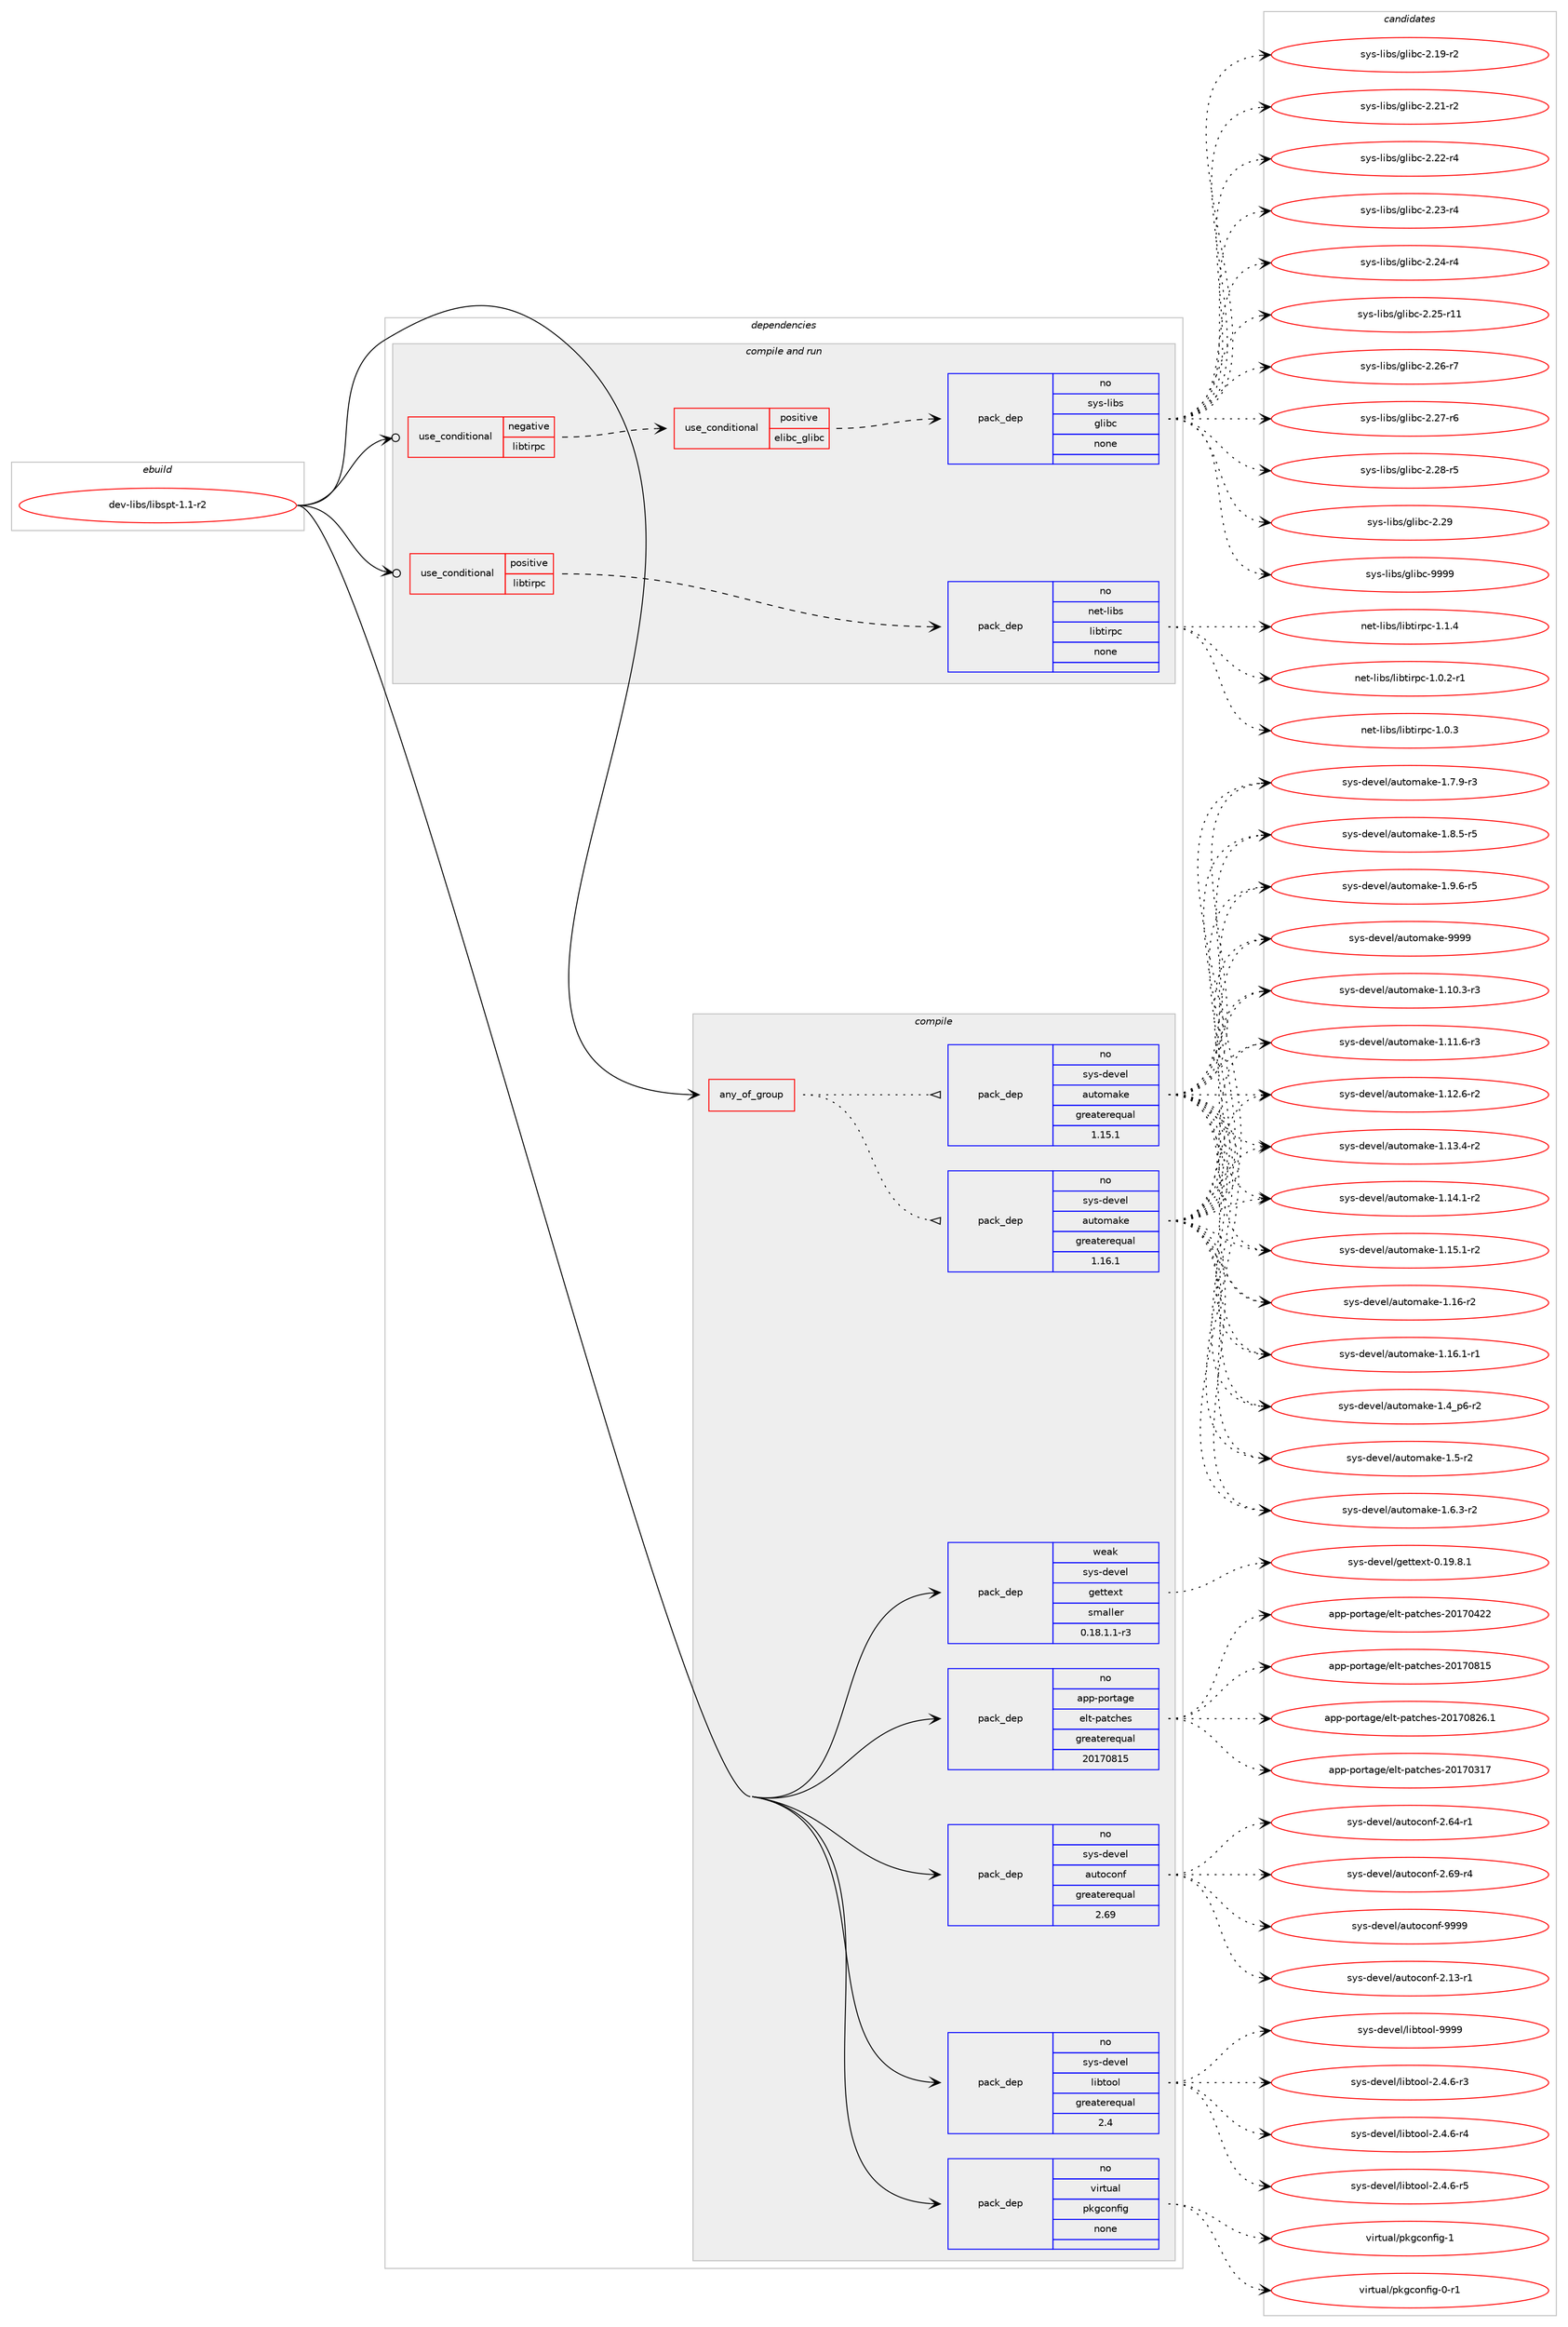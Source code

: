 digraph prolog {

# *************
# Graph options
# *************

newrank=true;
concentrate=true;
compound=true;
graph [rankdir=LR,fontname=Helvetica,fontsize=10,ranksep=1.5];#, ranksep=2.5, nodesep=0.2];
edge  [arrowhead=vee];
node  [fontname=Helvetica,fontsize=10];

# **********
# The ebuild
# **********

subgraph cluster_leftcol {
color=gray;
rank=same;
label=<<i>ebuild</i>>;
id [label="dev-libs/libspt-1.1-r2", color=red, width=4, href="../dev-libs/libspt-1.1-r2.svg"];
}

# ****************
# The dependencies
# ****************

subgraph cluster_midcol {
color=gray;
label=<<i>dependencies</i>>;
subgraph cluster_compile {
fillcolor="#eeeeee";
style=filled;
label=<<i>compile</i>>;
subgraph any22333 {
dependency1369894 [label=<<TABLE BORDER="0" CELLBORDER="1" CELLSPACING="0" CELLPADDING="4"><TR><TD CELLPADDING="10">any_of_group</TD></TR></TABLE>>, shape=none, color=red];subgraph pack980574 {
dependency1369895 [label=<<TABLE BORDER="0" CELLBORDER="1" CELLSPACING="0" CELLPADDING="4" WIDTH="220"><TR><TD ROWSPAN="6" CELLPADDING="30">pack_dep</TD></TR><TR><TD WIDTH="110">no</TD></TR><TR><TD>sys-devel</TD></TR><TR><TD>automake</TD></TR><TR><TD>greaterequal</TD></TR><TR><TD>1.16.1</TD></TR></TABLE>>, shape=none, color=blue];
}
dependency1369894:e -> dependency1369895:w [weight=20,style="dotted",arrowhead="oinv"];
subgraph pack980575 {
dependency1369896 [label=<<TABLE BORDER="0" CELLBORDER="1" CELLSPACING="0" CELLPADDING="4" WIDTH="220"><TR><TD ROWSPAN="6" CELLPADDING="30">pack_dep</TD></TR><TR><TD WIDTH="110">no</TD></TR><TR><TD>sys-devel</TD></TR><TR><TD>automake</TD></TR><TR><TD>greaterequal</TD></TR><TR><TD>1.15.1</TD></TR></TABLE>>, shape=none, color=blue];
}
dependency1369894:e -> dependency1369896:w [weight=20,style="dotted",arrowhead="oinv"];
}
id:e -> dependency1369894:w [weight=20,style="solid",arrowhead="vee"];
subgraph pack980576 {
dependency1369897 [label=<<TABLE BORDER="0" CELLBORDER="1" CELLSPACING="0" CELLPADDING="4" WIDTH="220"><TR><TD ROWSPAN="6" CELLPADDING="30">pack_dep</TD></TR><TR><TD WIDTH="110">no</TD></TR><TR><TD>app-portage</TD></TR><TR><TD>elt-patches</TD></TR><TR><TD>greaterequal</TD></TR><TR><TD>20170815</TD></TR></TABLE>>, shape=none, color=blue];
}
id:e -> dependency1369897:w [weight=20,style="solid",arrowhead="vee"];
subgraph pack980577 {
dependency1369898 [label=<<TABLE BORDER="0" CELLBORDER="1" CELLSPACING="0" CELLPADDING="4" WIDTH="220"><TR><TD ROWSPAN="6" CELLPADDING="30">pack_dep</TD></TR><TR><TD WIDTH="110">no</TD></TR><TR><TD>sys-devel</TD></TR><TR><TD>autoconf</TD></TR><TR><TD>greaterequal</TD></TR><TR><TD>2.69</TD></TR></TABLE>>, shape=none, color=blue];
}
id:e -> dependency1369898:w [weight=20,style="solid",arrowhead="vee"];
subgraph pack980578 {
dependency1369899 [label=<<TABLE BORDER="0" CELLBORDER="1" CELLSPACING="0" CELLPADDING="4" WIDTH="220"><TR><TD ROWSPAN="6" CELLPADDING="30">pack_dep</TD></TR><TR><TD WIDTH="110">no</TD></TR><TR><TD>sys-devel</TD></TR><TR><TD>libtool</TD></TR><TR><TD>greaterequal</TD></TR><TR><TD>2.4</TD></TR></TABLE>>, shape=none, color=blue];
}
id:e -> dependency1369899:w [weight=20,style="solid",arrowhead="vee"];
subgraph pack980579 {
dependency1369900 [label=<<TABLE BORDER="0" CELLBORDER="1" CELLSPACING="0" CELLPADDING="4" WIDTH="220"><TR><TD ROWSPAN="6" CELLPADDING="30">pack_dep</TD></TR><TR><TD WIDTH="110">no</TD></TR><TR><TD>virtual</TD></TR><TR><TD>pkgconfig</TD></TR><TR><TD>none</TD></TR><TR><TD></TD></TR></TABLE>>, shape=none, color=blue];
}
id:e -> dependency1369900:w [weight=20,style="solid",arrowhead="vee"];
subgraph pack980580 {
dependency1369901 [label=<<TABLE BORDER="0" CELLBORDER="1" CELLSPACING="0" CELLPADDING="4" WIDTH="220"><TR><TD ROWSPAN="6" CELLPADDING="30">pack_dep</TD></TR><TR><TD WIDTH="110">weak</TD></TR><TR><TD>sys-devel</TD></TR><TR><TD>gettext</TD></TR><TR><TD>smaller</TD></TR><TR><TD>0.18.1.1-r3</TD></TR></TABLE>>, shape=none, color=blue];
}
id:e -> dependency1369901:w [weight=20,style="solid",arrowhead="vee"];
}
subgraph cluster_compileandrun {
fillcolor="#eeeeee";
style=filled;
label=<<i>compile and run</i>>;
subgraph cond366425 {
dependency1369902 [label=<<TABLE BORDER="0" CELLBORDER="1" CELLSPACING="0" CELLPADDING="4"><TR><TD ROWSPAN="3" CELLPADDING="10">use_conditional</TD></TR><TR><TD>negative</TD></TR><TR><TD>libtirpc</TD></TR></TABLE>>, shape=none, color=red];
subgraph cond366426 {
dependency1369903 [label=<<TABLE BORDER="0" CELLBORDER="1" CELLSPACING="0" CELLPADDING="4"><TR><TD ROWSPAN="3" CELLPADDING="10">use_conditional</TD></TR><TR><TD>positive</TD></TR><TR><TD>elibc_glibc</TD></TR></TABLE>>, shape=none, color=red];
subgraph pack980581 {
dependency1369904 [label=<<TABLE BORDER="0" CELLBORDER="1" CELLSPACING="0" CELLPADDING="4" WIDTH="220"><TR><TD ROWSPAN="6" CELLPADDING="30">pack_dep</TD></TR><TR><TD WIDTH="110">no</TD></TR><TR><TD>sys-libs</TD></TR><TR><TD>glibc</TD></TR><TR><TD>none</TD></TR><TR><TD></TD></TR></TABLE>>, shape=none, color=blue];
}
dependency1369903:e -> dependency1369904:w [weight=20,style="dashed",arrowhead="vee"];
}
dependency1369902:e -> dependency1369903:w [weight=20,style="dashed",arrowhead="vee"];
}
id:e -> dependency1369902:w [weight=20,style="solid",arrowhead="odotvee"];
subgraph cond366427 {
dependency1369905 [label=<<TABLE BORDER="0" CELLBORDER="1" CELLSPACING="0" CELLPADDING="4"><TR><TD ROWSPAN="3" CELLPADDING="10">use_conditional</TD></TR><TR><TD>positive</TD></TR><TR><TD>libtirpc</TD></TR></TABLE>>, shape=none, color=red];
subgraph pack980582 {
dependency1369906 [label=<<TABLE BORDER="0" CELLBORDER="1" CELLSPACING="0" CELLPADDING="4" WIDTH="220"><TR><TD ROWSPAN="6" CELLPADDING="30">pack_dep</TD></TR><TR><TD WIDTH="110">no</TD></TR><TR><TD>net-libs</TD></TR><TR><TD>libtirpc</TD></TR><TR><TD>none</TD></TR><TR><TD></TD></TR></TABLE>>, shape=none, color=blue];
}
dependency1369905:e -> dependency1369906:w [weight=20,style="dashed",arrowhead="vee"];
}
id:e -> dependency1369905:w [weight=20,style="solid",arrowhead="odotvee"];
}
subgraph cluster_run {
fillcolor="#eeeeee";
style=filled;
label=<<i>run</i>>;
}
}

# **************
# The candidates
# **************

subgraph cluster_choices {
rank=same;
color=gray;
label=<<i>candidates</i>>;

subgraph choice980574 {
color=black;
nodesep=1;
choice11512111545100101118101108479711711611110997107101454946494846514511451 [label="sys-devel/automake-1.10.3-r3", color=red, width=4,href="../sys-devel/automake-1.10.3-r3.svg"];
choice11512111545100101118101108479711711611110997107101454946494946544511451 [label="sys-devel/automake-1.11.6-r3", color=red, width=4,href="../sys-devel/automake-1.11.6-r3.svg"];
choice11512111545100101118101108479711711611110997107101454946495046544511450 [label="sys-devel/automake-1.12.6-r2", color=red, width=4,href="../sys-devel/automake-1.12.6-r2.svg"];
choice11512111545100101118101108479711711611110997107101454946495146524511450 [label="sys-devel/automake-1.13.4-r2", color=red, width=4,href="../sys-devel/automake-1.13.4-r2.svg"];
choice11512111545100101118101108479711711611110997107101454946495246494511450 [label="sys-devel/automake-1.14.1-r2", color=red, width=4,href="../sys-devel/automake-1.14.1-r2.svg"];
choice11512111545100101118101108479711711611110997107101454946495346494511450 [label="sys-devel/automake-1.15.1-r2", color=red, width=4,href="../sys-devel/automake-1.15.1-r2.svg"];
choice1151211154510010111810110847971171161111099710710145494649544511450 [label="sys-devel/automake-1.16-r2", color=red, width=4,href="../sys-devel/automake-1.16-r2.svg"];
choice11512111545100101118101108479711711611110997107101454946495446494511449 [label="sys-devel/automake-1.16.1-r1", color=red, width=4,href="../sys-devel/automake-1.16.1-r1.svg"];
choice115121115451001011181011084797117116111109971071014549465295112544511450 [label="sys-devel/automake-1.4_p6-r2", color=red, width=4,href="../sys-devel/automake-1.4_p6-r2.svg"];
choice11512111545100101118101108479711711611110997107101454946534511450 [label="sys-devel/automake-1.5-r2", color=red, width=4,href="../sys-devel/automake-1.5-r2.svg"];
choice115121115451001011181011084797117116111109971071014549465446514511450 [label="sys-devel/automake-1.6.3-r2", color=red, width=4,href="../sys-devel/automake-1.6.3-r2.svg"];
choice115121115451001011181011084797117116111109971071014549465546574511451 [label="sys-devel/automake-1.7.9-r3", color=red, width=4,href="../sys-devel/automake-1.7.9-r3.svg"];
choice115121115451001011181011084797117116111109971071014549465646534511453 [label="sys-devel/automake-1.8.5-r5", color=red, width=4,href="../sys-devel/automake-1.8.5-r5.svg"];
choice115121115451001011181011084797117116111109971071014549465746544511453 [label="sys-devel/automake-1.9.6-r5", color=red, width=4,href="../sys-devel/automake-1.9.6-r5.svg"];
choice115121115451001011181011084797117116111109971071014557575757 [label="sys-devel/automake-9999", color=red, width=4,href="../sys-devel/automake-9999.svg"];
dependency1369895:e -> choice11512111545100101118101108479711711611110997107101454946494846514511451:w [style=dotted,weight="100"];
dependency1369895:e -> choice11512111545100101118101108479711711611110997107101454946494946544511451:w [style=dotted,weight="100"];
dependency1369895:e -> choice11512111545100101118101108479711711611110997107101454946495046544511450:w [style=dotted,weight="100"];
dependency1369895:e -> choice11512111545100101118101108479711711611110997107101454946495146524511450:w [style=dotted,weight="100"];
dependency1369895:e -> choice11512111545100101118101108479711711611110997107101454946495246494511450:w [style=dotted,weight="100"];
dependency1369895:e -> choice11512111545100101118101108479711711611110997107101454946495346494511450:w [style=dotted,weight="100"];
dependency1369895:e -> choice1151211154510010111810110847971171161111099710710145494649544511450:w [style=dotted,weight="100"];
dependency1369895:e -> choice11512111545100101118101108479711711611110997107101454946495446494511449:w [style=dotted,weight="100"];
dependency1369895:e -> choice115121115451001011181011084797117116111109971071014549465295112544511450:w [style=dotted,weight="100"];
dependency1369895:e -> choice11512111545100101118101108479711711611110997107101454946534511450:w [style=dotted,weight="100"];
dependency1369895:e -> choice115121115451001011181011084797117116111109971071014549465446514511450:w [style=dotted,weight="100"];
dependency1369895:e -> choice115121115451001011181011084797117116111109971071014549465546574511451:w [style=dotted,weight="100"];
dependency1369895:e -> choice115121115451001011181011084797117116111109971071014549465646534511453:w [style=dotted,weight="100"];
dependency1369895:e -> choice115121115451001011181011084797117116111109971071014549465746544511453:w [style=dotted,weight="100"];
dependency1369895:e -> choice115121115451001011181011084797117116111109971071014557575757:w [style=dotted,weight="100"];
}
subgraph choice980575 {
color=black;
nodesep=1;
choice11512111545100101118101108479711711611110997107101454946494846514511451 [label="sys-devel/automake-1.10.3-r3", color=red, width=4,href="../sys-devel/automake-1.10.3-r3.svg"];
choice11512111545100101118101108479711711611110997107101454946494946544511451 [label="sys-devel/automake-1.11.6-r3", color=red, width=4,href="../sys-devel/automake-1.11.6-r3.svg"];
choice11512111545100101118101108479711711611110997107101454946495046544511450 [label="sys-devel/automake-1.12.6-r2", color=red, width=4,href="../sys-devel/automake-1.12.6-r2.svg"];
choice11512111545100101118101108479711711611110997107101454946495146524511450 [label="sys-devel/automake-1.13.4-r2", color=red, width=4,href="../sys-devel/automake-1.13.4-r2.svg"];
choice11512111545100101118101108479711711611110997107101454946495246494511450 [label="sys-devel/automake-1.14.1-r2", color=red, width=4,href="../sys-devel/automake-1.14.1-r2.svg"];
choice11512111545100101118101108479711711611110997107101454946495346494511450 [label="sys-devel/automake-1.15.1-r2", color=red, width=4,href="../sys-devel/automake-1.15.1-r2.svg"];
choice1151211154510010111810110847971171161111099710710145494649544511450 [label="sys-devel/automake-1.16-r2", color=red, width=4,href="../sys-devel/automake-1.16-r2.svg"];
choice11512111545100101118101108479711711611110997107101454946495446494511449 [label="sys-devel/automake-1.16.1-r1", color=red, width=4,href="../sys-devel/automake-1.16.1-r1.svg"];
choice115121115451001011181011084797117116111109971071014549465295112544511450 [label="sys-devel/automake-1.4_p6-r2", color=red, width=4,href="../sys-devel/automake-1.4_p6-r2.svg"];
choice11512111545100101118101108479711711611110997107101454946534511450 [label="sys-devel/automake-1.5-r2", color=red, width=4,href="../sys-devel/automake-1.5-r2.svg"];
choice115121115451001011181011084797117116111109971071014549465446514511450 [label="sys-devel/automake-1.6.3-r2", color=red, width=4,href="../sys-devel/automake-1.6.3-r2.svg"];
choice115121115451001011181011084797117116111109971071014549465546574511451 [label="sys-devel/automake-1.7.9-r3", color=red, width=4,href="../sys-devel/automake-1.7.9-r3.svg"];
choice115121115451001011181011084797117116111109971071014549465646534511453 [label="sys-devel/automake-1.8.5-r5", color=red, width=4,href="../sys-devel/automake-1.8.5-r5.svg"];
choice115121115451001011181011084797117116111109971071014549465746544511453 [label="sys-devel/automake-1.9.6-r5", color=red, width=4,href="../sys-devel/automake-1.9.6-r5.svg"];
choice115121115451001011181011084797117116111109971071014557575757 [label="sys-devel/automake-9999", color=red, width=4,href="../sys-devel/automake-9999.svg"];
dependency1369896:e -> choice11512111545100101118101108479711711611110997107101454946494846514511451:w [style=dotted,weight="100"];
dependency1369896:e -> choice11512111545100101118101108479711711611110997107101454946494946544511451:w [style=dotted,weight="100"];
dependency1369896:e -> choice11512111545100101118101108479711711611110997107101454946495046544511450:w [style=dotted,weight="100"];
dependency1369896:e -> choice11512111545100101118101108479711711611110997107101454946495146524511450:w [style=dotted,weight="100"];
dependency1369896:e -> choice11512111545100101118101108479711711611110997107101454946495246494511450:w [style=dotted,weight="100"];
dependency1369896:e -> choice11512111545100101118101108479711711611110997107101454946495346494511450:w [style=dotted,weight="100"];
dependency1369896:e -> choice1151211154510010111810110847971171161111099710710145494649544511450:w [style=dotted,weight="100"];
dependency1369896:e -> choice11512111545100101118101108479711711611110997107101454946495446494511449:w [style=dotted,weight="100"];
dependency1369896:e -> choice115121115451001011181011084797117116111109971071014549465295112544511450:w [style=dotted,weight="100"];
dependency1369896:e -> choice11512111545100101118101108479711711611110997107101454946534511450:w [style=dotted,weight="100"];
dependency1369896:e -> choice115121115451001011181011084797117116111109971071014549465446514511450:w [style=dotted,weight="100"];
dependency1369896:e -> choice115121115451001011181011084797117116111109971071014549465546574511451:w [style=dotted,weight="100"];
dependency1369896:e -> choice115121115451001011181011084797117116111109971071014549465646534511453:w [style=dotted,weight="100"];
dependency1369896:e -> choice115121115451001011181011084797117116111109971071014549465746544511453:w [style=dotted,weight="100"];
dependency1369896:e -> choice115121115451001011181011084797117116111109971071014557575757:w [style=dotted,weight="100"];
}
subgraph choice980576 {
color=black;
nodesep=1;
choice97112112451121111141169710310147101108116451129711699104101115455048495548514955 [label="app-portage/elt-patches-20170317", color=red, width=4,href="../app-portage/elt-patches-20170317.svg"];
choice97112112451121111141169710310147101108116451129711699104101115455048495548525050 [label="app-portage/elt-patches-20170422", color=red, width=4,href="../app-portage/elt-patches-20170422.svg"];
choice97112112451121111141169710310147101108116451129711699104101115455048495548564953 [label="app-portage/elt-patches-20170815", color=red, width=4,href="../app-portage/elt-patches-20170815.svg"];
choice971121124511211111411697103101471011081164511297116991041011154550484955485650544649 [label="app-portage/elt-patches-20170826.1", color=red, width=4,href="../app-portage/elt-patches-20170826.1.svg"];
dependency1369897:e -> choice97112112451121111141169710310147101108116451129711699104101115455048495548514955:w [style=dotted,weight="100"];
dependency1369897:e -> choice97112112451121111141169710310147101108116451129711699104101115455048495548525050:w [style=dotted,weight="100"];
dependency1369897:e -> choice97112112451121111141169710310147101108116451129711699104101115455048495548564953:w [style=dotted,weight="100"];
dependency1369897:e -> choice971121124511211111411697103101471011081164511297116991041011154550484955485650544649:w [style=dotted,weight="100"];
}
subgraph choice980577 {
color=black;
nodesep=1;
choice1151211154510010111810110847971171161119911111010245504649514511449 [label="sys-devel/autoconf-2.13-r1", color=red, width=4,href="../sys-devel/autoconf-2.13-r1.svg"];
choice1151211154510010111810110847971171161119911111010245504654524511449 [label="sys-devel/autoconf-2.64-r1", color=red, width=4,href="../sys-devel/autoconf-2.64-r1.svg"];
choice1151211154510010111810110847971171161119911111010245504654574511452 [label="sys-devel/autoconf-2.69-r4", color=red, width=4,href="../sys-devel/autoconf-2.69-r4.svg"];
choice115121115451001011181011084797117116111991111101024557575757 [label="sys-devel/autoconf-9999", color=red, width=4,href="../sys-devel/autoconf-9999.svg"];
dependency1369898:e -> choice1151211154510010111810110847971171161119911111010245504649514511449:w [style=dotted,weight="100"];
dependency1369898:e -> choice1151211154510010111810110847971171161119911111010245504654524511449:w [style=dotted,weight="100"];
dependency1369898:e -> choice1151211154510010111810110847971171161119911111010245504654574511452:w [style=dotted,weight="100"];
dependency1369898:e -> choice115121115451001011181011084797117116111991111101024557575757:w [style=dotted,weight="100"];
}
subgraph choice980578 {
color=black;
nodesep=1;
choice1151211154510010111810110847108105981161111111084550465246544511451 [label="sys-devel/libtool-2.4.6-r3", color=red, width=4,href="../sys-devel/libtool-2.4.6-r3.svg"];
choice1151211154510010111810110847108105981161111111084550465246544511452 [label="sys-devel/libtool-2.4.6-r4", color=red, width=4,href="../sys-devel/libtool-2.4.6-r4.svg"];
choice1151211154510010111810110847108105981161111111084550465246544511453 [label="sys-devel/libtool-2.4.6-r5", color=red, width=4,href="../sys-devel/libtool-2.4.6-r5.svg"];
choice1151211154510010111810110847108105981161111111084557575757 [label="sys-devel/libtool-9999", color=red, width=4,href="../sys-devel/libtool-9999.svg"];
dependency1369899:e -> choice1151211154510010111810110847108105981161111111084550465246544511451:w [style=dotted,weight="100"];
dependency1369899:e -> choice1151211154510010111810110847108105981161111111084550465246544511452:w [style=dotted,weight="100"];
dependency1369899:e -> choice1151211154510010111810110847108105981161111111084550465246544511453:w [style=dotted,weight="100"];
dependency1369899:e -> choice1151211154510010111810110847108105981161111111084557575757:w [style=dotted,weight="100"];
}
subgraph choice980579 {
color=black;
nodesep=1;
choice11810511411611797108471121071039911111010210510345484511449 [label="virtual/pkgconfig-0-r1", color=red, width=4,href="../virtual/pkgconfig-0-r1.svg"];
choice1181051141161179710847112107103991111101021051034549 [label="virtual/pkgconfig-1", color=red, width=4,href="../virtual/pkgconfig-1.svg"];
dependency1369900:e -> choice11810511411611797108471121071039911111010210510345484511449:w [style=dotted,weight="100"];
dependency1369900:e -> choice1181051141161179710847112107103991111101021051034549:w [style=dotted,weight="100"];
}
subgraph choice980580 {
color=black;
nodesep=1;
choice1151211154510010111810110847103101116116101120116454846495746564649 [label="sys-devel/gettext-0.19.8.1", color=red, width=4,href="../sys-devel/gettext-0.19.8.1.svg"];
dependency1369901:e -> choice1151211154510010111810110847103101116116101120116454846495746564649:w [style=dotted,weight="100"];
}
subgraph choice980581 {
color=black;
nodesep=1;
choice115121115451081059811547103108105989945504649574511450 [label="sys-libs/glibc-2.19-r2", color=red, width=4,href="../sys-libs/glibc-2.19-r2.svg"];
choice115121115451081059811547103108105989945504650494511450 [label="sys-libs/glibc-2.21-r2", color=red, width=4,href="../sys-libs/glibc-2.21-r2.svg"];
choice115121115451081059811547103108105989945504650504511452 [label="sys-libs/glibc-2.22-r4", color=red, width=4,href="../sys-libs/glibc-2.22-r4.svg"];
choice115121115451081059811547103108105989945504650514511452 [label="sys-libs/glibc-2.23-r4", color=red, width=4,href="../sys-libs/glibc-2.23-r4.svg"];
choice115121115451081059811547103108105989945504650524511452 [label="sys-libs/glibc-2.24-r4", color=red, width=4,href="../sys-libs/glibc-2.24-r4.svg"];
choice11512111545108105981154710310810598994550465053451144949 [label="sys-libs/glibc-2.25-r11", color=red, width=4,href="../sys-libs/glibc-2.25-r11.svg"];
choice115121115451081059811547103108105989945504650544511455 [label="sys-libs/glibc-2.26-r7", color=red, width=4,href="../sys-libs/glibc-2.26-r7.svg"];
choice115121115451081059811547103108105989945504650554511454 [label="sys-libs/glibc-2.27-r6", color=red, width=4,href="../sys-libs/glibc-2.27-r6.svg"];
choice115121115451081059811547103108105989945504650564511453 [label="sys-libs/glibc-2.28-r5", color=red, width=4,href="../sys-libs/glibc-2.28-r5.svg"];
choice11512111545108105981154710310810598994550465057 [label="sys-libs/glibc-2.29", color=red, width=4,href="../sys-libs/glibc-2.29.svg"];
choice11512111545108105981154710310810598994557575757 [label="sys-libs/glibc-9999", color=red, width=4,href="../sys-libs/glibc-9999.svg"];
dependency1369904:e -> choice115121115451081059811547103108105989945504649574511450:w [style=dotted,weight="100"];
dependency1369904:e -> choice115121115451081059811547103108105989945504650494511450:w [style=dotted,weight="100"];
dependency1369904:e -> choice115121115451081059811547103108105989945504650504511452:w [style=dotted,weight="100"];
dependency1369904:e -> choice115121115451081059811547103108105989945504650514511452:w [style=dotted,weight="100"];
dependency1369904:e -> choice115121115451081059811547103108105989945504650524511452:w [style=dotted,weight="100"];
dependency1369904:e -> choice11512111545108105981154710310810598994550465053451144949:w [style=dotted,weight="100"];
dependency1369904:e -> choice115121115451081059811547103108105989945504650544511455:w [style=dotted,weight="100"];
dependency1369904:e -> choice115121115451081059811547103108105989945504650554511454:w [style=dotted,weight="100"];
dependency1369904:e -> choice115121115451081059811547103108105989945504650564511453:w [style=dotted,weight="100"];
dependency1369904:e -> choice11512111545108105981154710310810598994550465057:w [style=dotted,weight="100"];
dependency1369904:e -> choice11512111545108105981154710310810598994557575757:w [style=dotted,weight="100"];
}
subgraph choice980582 {
color=black;
nodesep=1;
choice11010111645108105981154710810598116105114112994549464846504511449 [label="net-libs/libtirpc-1.0.2-r1", color=red, width=4,href="../net-libs/libtirpc-1.0.2-r1.svg"];
choice1101011164510810598115471081059811610511411299454946484651 [label="net-libs/libtirpc-1.0.3", color=red, width=4,href="../net-libs/libtirpc-1.0.3.svg"];
choice1101011164510810598115471081059811610511411299454946494652 [label="net-libs/libtirpc-1.1.4", color=red, width=4,href="../net-libs/libtirpc-1.1.4.svg"];
dependency1369906:e -> choice11010111645108105981154710810598116105114112994549464846504511449:w [style=dotted,weight="100"];
dependency1369906:e -> choice1101011164510810598115471081059811610511411299454946484651:w [style=dotted,weight="100"];
dependency1369906:e -> choice1101011164510810598115471081059811610511411299454946494652:w [style=dotted,weight="100"];
}
}

}
